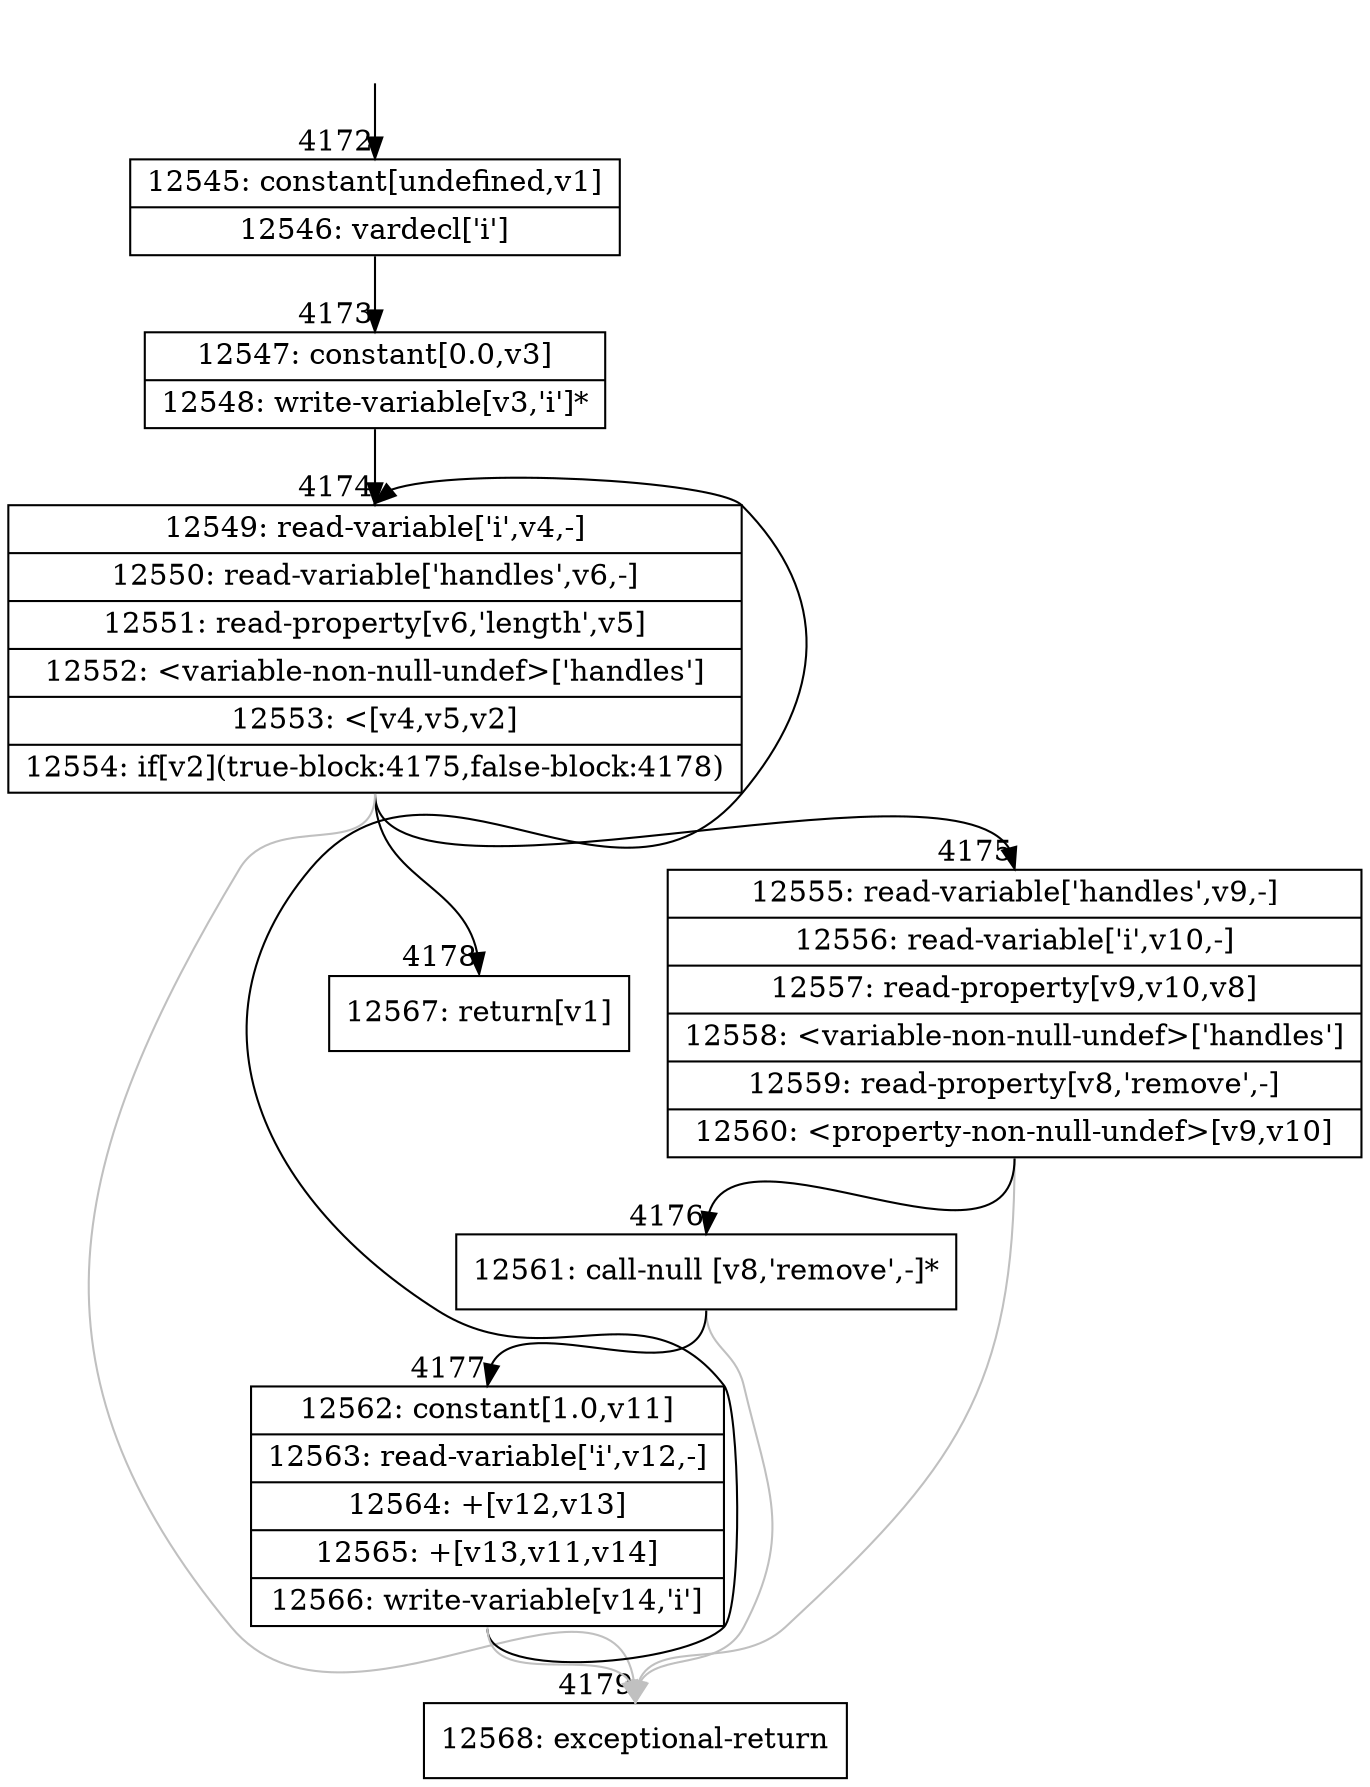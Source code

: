 digraph {
rankdir="TD"
BB_entry295[shape=none,label=""];
BB_entry295 -> BB4172 [tailport=s, headport=n, headlabel="    4172"]
BB4172 [shape=record label="{12545: constant[undefined,v1]|12546: vardecl['i']}" ] 
BB4172 -> BB4173 [tailport=s, headport=n, headlabel="      4173"]
BB4173 [shape=record label="{12547: constant[0.0,v3]|12548: write-variable[v3,'i']*}" ] 
BB4173 -> BB4174 [tailport=s, headport=n, headlabel="      4174"]
BB4174 [shape=record label="{12549: read-variable['i',v4,-]|12550: read-variable['handles',v6,-]|12551: read-property[v6,'length',v5]|12552: \<variable-non-null-undef\>['handles']|12553: \<[v4,v5,v2]|12554: if[v2](true-block:4175,false-block:4178)}" ] 
BB4174 -> BB4175 [tailport=s, headport=n, headlabel="      4175"]
BB4174 -> BB4178 [tailport=s, headport=n, headlabel="      4178"]
BB4174 -> BB4179 [tailport=s, headport=n, color=gray, headlabel="      4179"]
BB4175 [shape=record label="{12555: read-variable['handles',v9,-]|12556: read-variable['i',v10,-]|12557: read-property[v9,v10,v8]|12558: \<variable-non-null-undef\>['handles']|12559: read-property[v8,'remove',-]|12560: \<property-non-null-undef\>[v9,v10]}" ] 
BB4175 -> BB4176 [tailport=s, headport=n, headlabel="      4176"]
BB4175 -> BB4179 [tailport=s, headport=n, color=gray]
BB4176 [shape=record label="{12561: call-null [v8,'remove',-]*}" ] 
BB4176 -> BB4177 [tailport=s, headport=n, headlabel="      4177"]
BB4176 -> BB4179 [tailport=s, headport=n, color=gray]
BB4177 [shape=record label="{12562: constant[1.0,v11]|12563: read-variable['i',v12,-]|12564: +[v12,v13]|12565: +[v13,v11,v14]|12566: write-variable[v14,'i']}" ] 
BB4177 -> BB4174 [tailport=s, headport=n]
BB4177 -> BB4179 [tailport=s, headport=n, color=gray]
BB4178 [shape=record label="{12567: return[v1]}" ] 
BB4179 [shape=record label="{12568: exceptional-return}" ] 
//#$~ 5613
}
